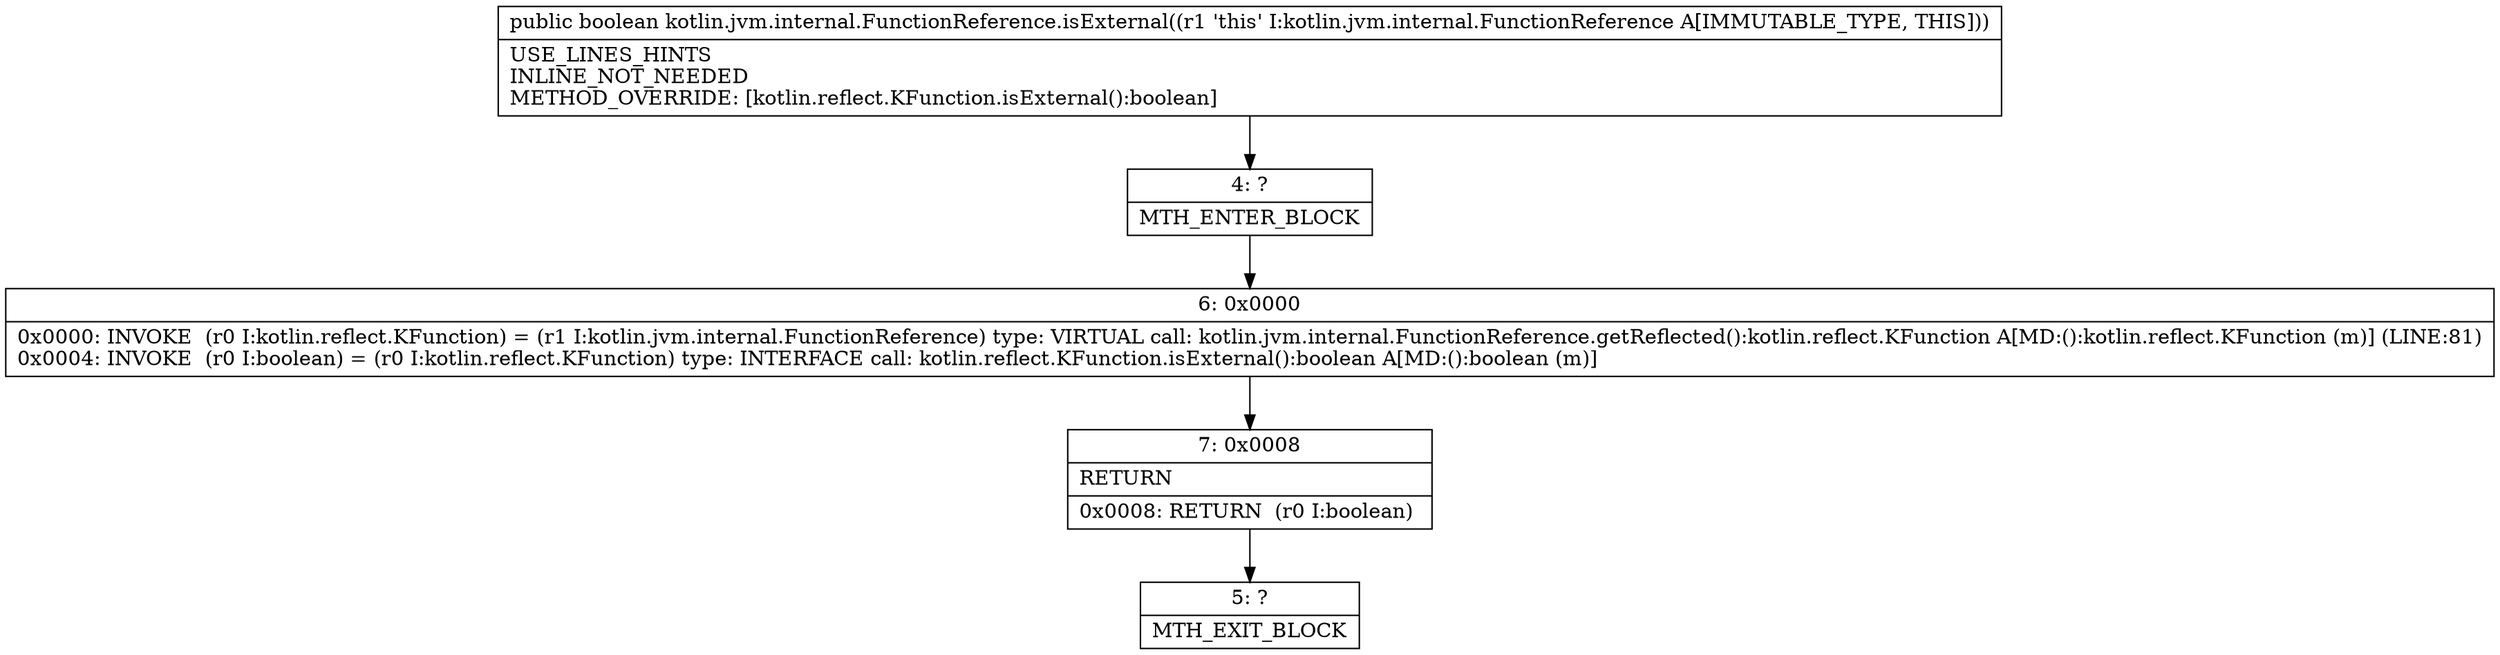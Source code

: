 digraph "CFG forkotlin.jvm.internal.FunctionReference.isExternal()Z" {
Node_4 [shape=record,label="{4\:\ ?|MTH_ENTER_BLOCK\l}"];
Node_6 [shape=record,label="{6\:\ 0x0000|0x0000: INVOKE  (r0 I:kotlin.reflect.KFunction) = (r1 I:kotlin.jvm.internal.FunctionReference) type: VIRTUAL call: kotlin.jvm.internal.FunctionReference.getReflected():kotlin.reflect.KFunction A[MD:():kotlin.reflect.KFunction (m)] (LINE:81)\l0x0004: INVOKE  (r0 I:boolean) = (r0 I:kotlin.reflect.KFunction) type: INTERFACE call: kotlin.reflect.KFunction.isExternal():boolean A[MD:():boolean (m)]\l}"];
Node_7 [shape=record,label="{7\:\ 0x0008|RETURN\l|0x0008: RETURN  (r0 I:boolean) \l}"];
Node_5 [shape=record,label="{5\:\ ?|MTH_EXIT_BLOCK\l}"];
MethodNode[shape=record,label="{public boolean kotlin.jvm.internal.FunctionReference.isExternal((r1 'this' I:kotlin.jvm.internal.FunctionReference A[IMMUTABLE_TYPE, THIS]))  | USE_LINES_HINTS\lINLINE_NOT_NEEDED\lMETHOD_OVERRIDE: [kotlin.reflect.KFunction.isExternal():boolean]\l}"];
MethodNode -> Node_4;Node_4 -> Node_6;
Node_6 -> Node_7;
Node_7 -> Node_5;
}


